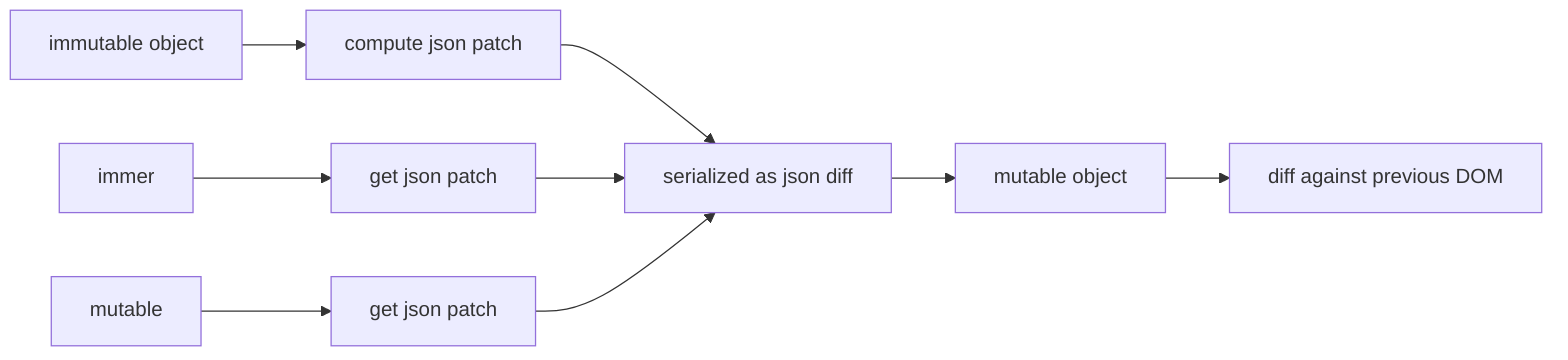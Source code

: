 flowchart LR
    B[serialized as json diff]-->C[mutable object]-->D[diff against previous DOM]
    A[immutable object]-->A2[compute json patch]-->B
    E[immer]-->E2[get json patch]-->B
    F[mutable]-->F2[get json patch]-->B